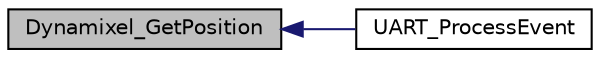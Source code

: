 digraph "Dynamixel_GetPosition"
{
  edge [fontname="Helvetica",fontsize="10",labelfontname="Helvetica",labelfontsize="10"];
  node [fontname="Helvetica",fontsize="10",shape=record];
  rankdir="LR";
  Node7 [label="Dynamixel_GetPosition",height=0.2,width=0.4,color="black", fillcolor="grey75", style="filled", fontcolor="black"];
  Node7 -> Node8 [dir="back",color="midnightblue",fontsize="10",style="solid",fontname="Helvetica"];
  Node8 [label="UART_ProcessEvent",height=0.2,width=0.4,color="black", fillcolor="white", style="filled",URL="$_u_a_r_t___handler_8c.html#a9714c8eb77aab0d3a5719e5233d397ca",tooltip="The UART event processor calls the low-level libraries to execute reads and writes for motors..."];
}
